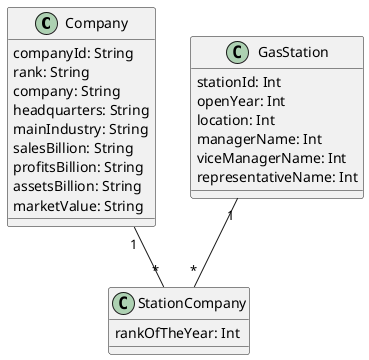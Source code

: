 @startuml "GasCompany"


class Company{
  companyId: String
  rank: String
  company: String
  headquarters: String
  mainIndustry: String
  salesBillion: String
  profitsBillion: String
  assetsBillion: String
  marketValue: String
}

class GasStation{
  stationId: Int
  openYear: Int
  location: Int
  managerName: Int
  viceManagerName: Int
  representativeName: Int
}

class StationCompany{
  rankOfTheYear: Int
}



Company "1" -- "*" StationCompany

GasStation "1" -- "*" StationCompany


@enduml